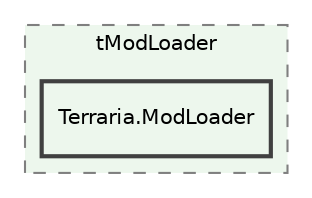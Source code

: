digraph "D:/Documents/My Games/Terraria/Modding/tModLoader/patches/tModLoader/Terraria.ModLoader"
{
 // LATEX_PDF_SIZE
  edge [fontname="Helvetica",fontsize="10",labelfontname="Helvetica",labelfontsize="10"];
  node [fontname="Helvetica",fontsize="10",shape=record];
  compound=true
  subgraph clusterdir_33550c180f9cedd6db1017f362610614 {
    graph [ bgcolor="#edf7ed", pencolor="grey50", style="filled,dashed,", label="tModLoader", fontname="Helvetica", fontsize="10", URL="dir_33550c180f9cedd6db1017f362610614.html"]
  dir_563615b9ae08cf63712a5de713529dc7 [shape=box, label="Terraria.ModLoader", style="filled,bold,", fillcolor="#edf7ed", color="grey25", URL="dir_563615b9ae08cf63712a5de713529dc7.html"];
  }
}
